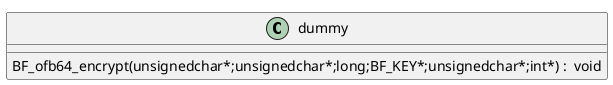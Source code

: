 @startuml
!pragma layout smetana
class dummy {
BF_ofb64_encrypt(unsignedchar*;unsignedchar*;long;BF_KEY*;unsignedchar*;int*) :  void  [[[./../../.././qc/crypto/bf/bf_ofb64.c.html#368]]]
} 
@enduml
